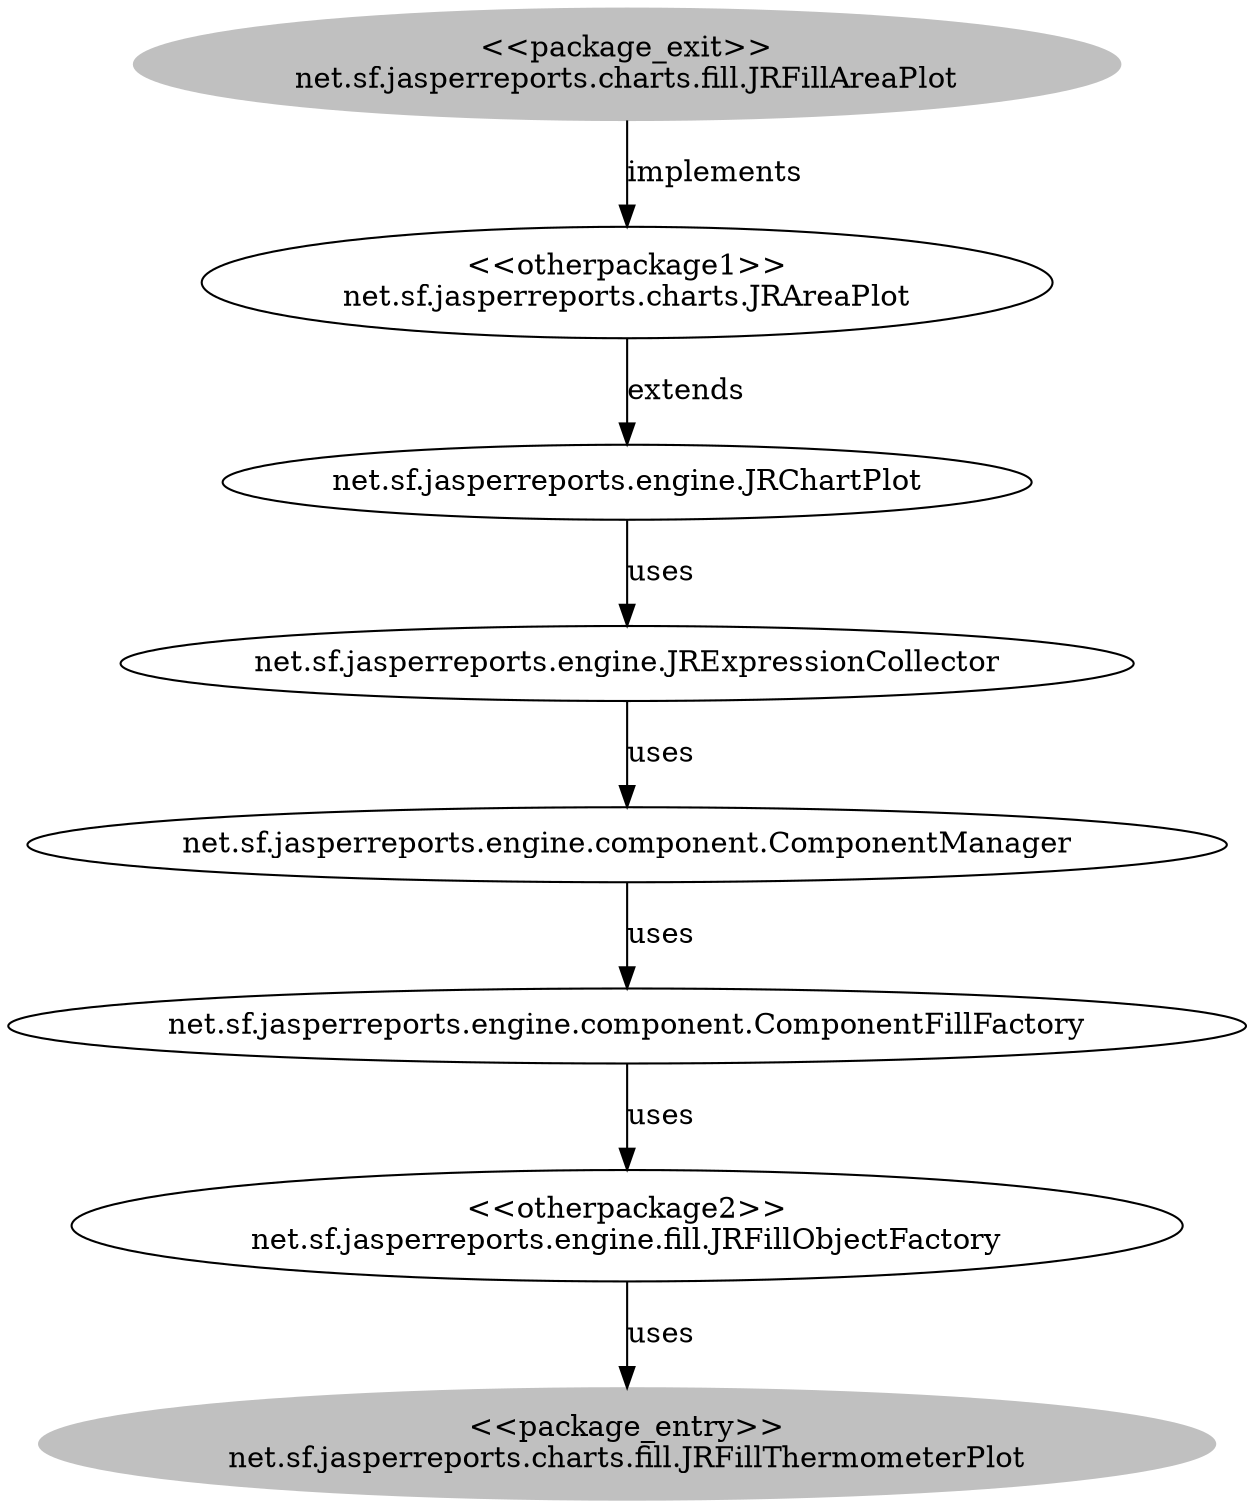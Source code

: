 digraph cd {
	net_sf_jasperreports_charts_fill_JRFillAreaPlot [label="<<package_exit>>
net.sf.jasperreports.charts.fill.JRFillAreaPlot",style=filled,color="grey"];
	net_sf_jasperreports_charts_fill_JRFillThermometerPlot [label="<<package_entry>>
net.sf.jasperreports.charts.fill.JRFillThermometerPlot",style=filled,color="grey"];
	net_sf_jasperreports_charts_JRAreaPlot [label="<<otherpackage1>>
net.sf.jasperreports.charts.JRAreaPlot"];
	net_sf_jasperreports_engine_fill_JRFillObjectFactory [label="<<otherpackage2>>
net.sf.jasperreports.engine.fill.JRFillObjectFactory"];
	net_sf_jasperreports_engine_component_ComponentManager [label="net.sf.jasperreports.engine.component.ComponentManager"];
	net_sf_jasperreports_engine_component_ComponentFillFactory [label="net.sf.jasperreports.engine.component.ComponentFillFactory"];
	net_sf_jasperreports_engine_JRExpressionCollector [label="net.sf.jasperreports.engine.JRExpressionCollector"];
	net_sf_jasperreports_engine_JRChartPlot [label="net.sf.jasperreports.engine.JRChartPlot"];
	net_sf_jasperreports_charts_fill_JRFillAreaPlot -> net_sf_jasperreports_charts_JRAreaPlot [label=implements];
	net_sf_jasperreports_engine_fill_JRFillObjectFactory -> net_sf_jasperreports_charts_fill_JRFillThermometerPlot [label=uses];
	net_sf_jasperreports_charts_JRAreaPlot -> net_sf_jasperreports_engine_JRChartPlot [label=extends];
	net_sf_jasperreports_engine_JRChartPlot -> net_sf_jasperreports_engine_JRExpressionCollector [label=uses];
	net_sf_jasperreports_engine_JRExpressionCollector -> net_sf_jasperreports_engine_component_ComponentManager [label=uses];
	net_sf_jasperreports_engine_component_ComponentManager -> net_sf_jasperreports_engine_component_ComponentFillFactory [label=uses];
	net_sf_jasperreports_engine_component_ComponentFillFactory -> net_sf_jasperreports_engine_fill_JRFillObjectFactory [label=uses];
}
